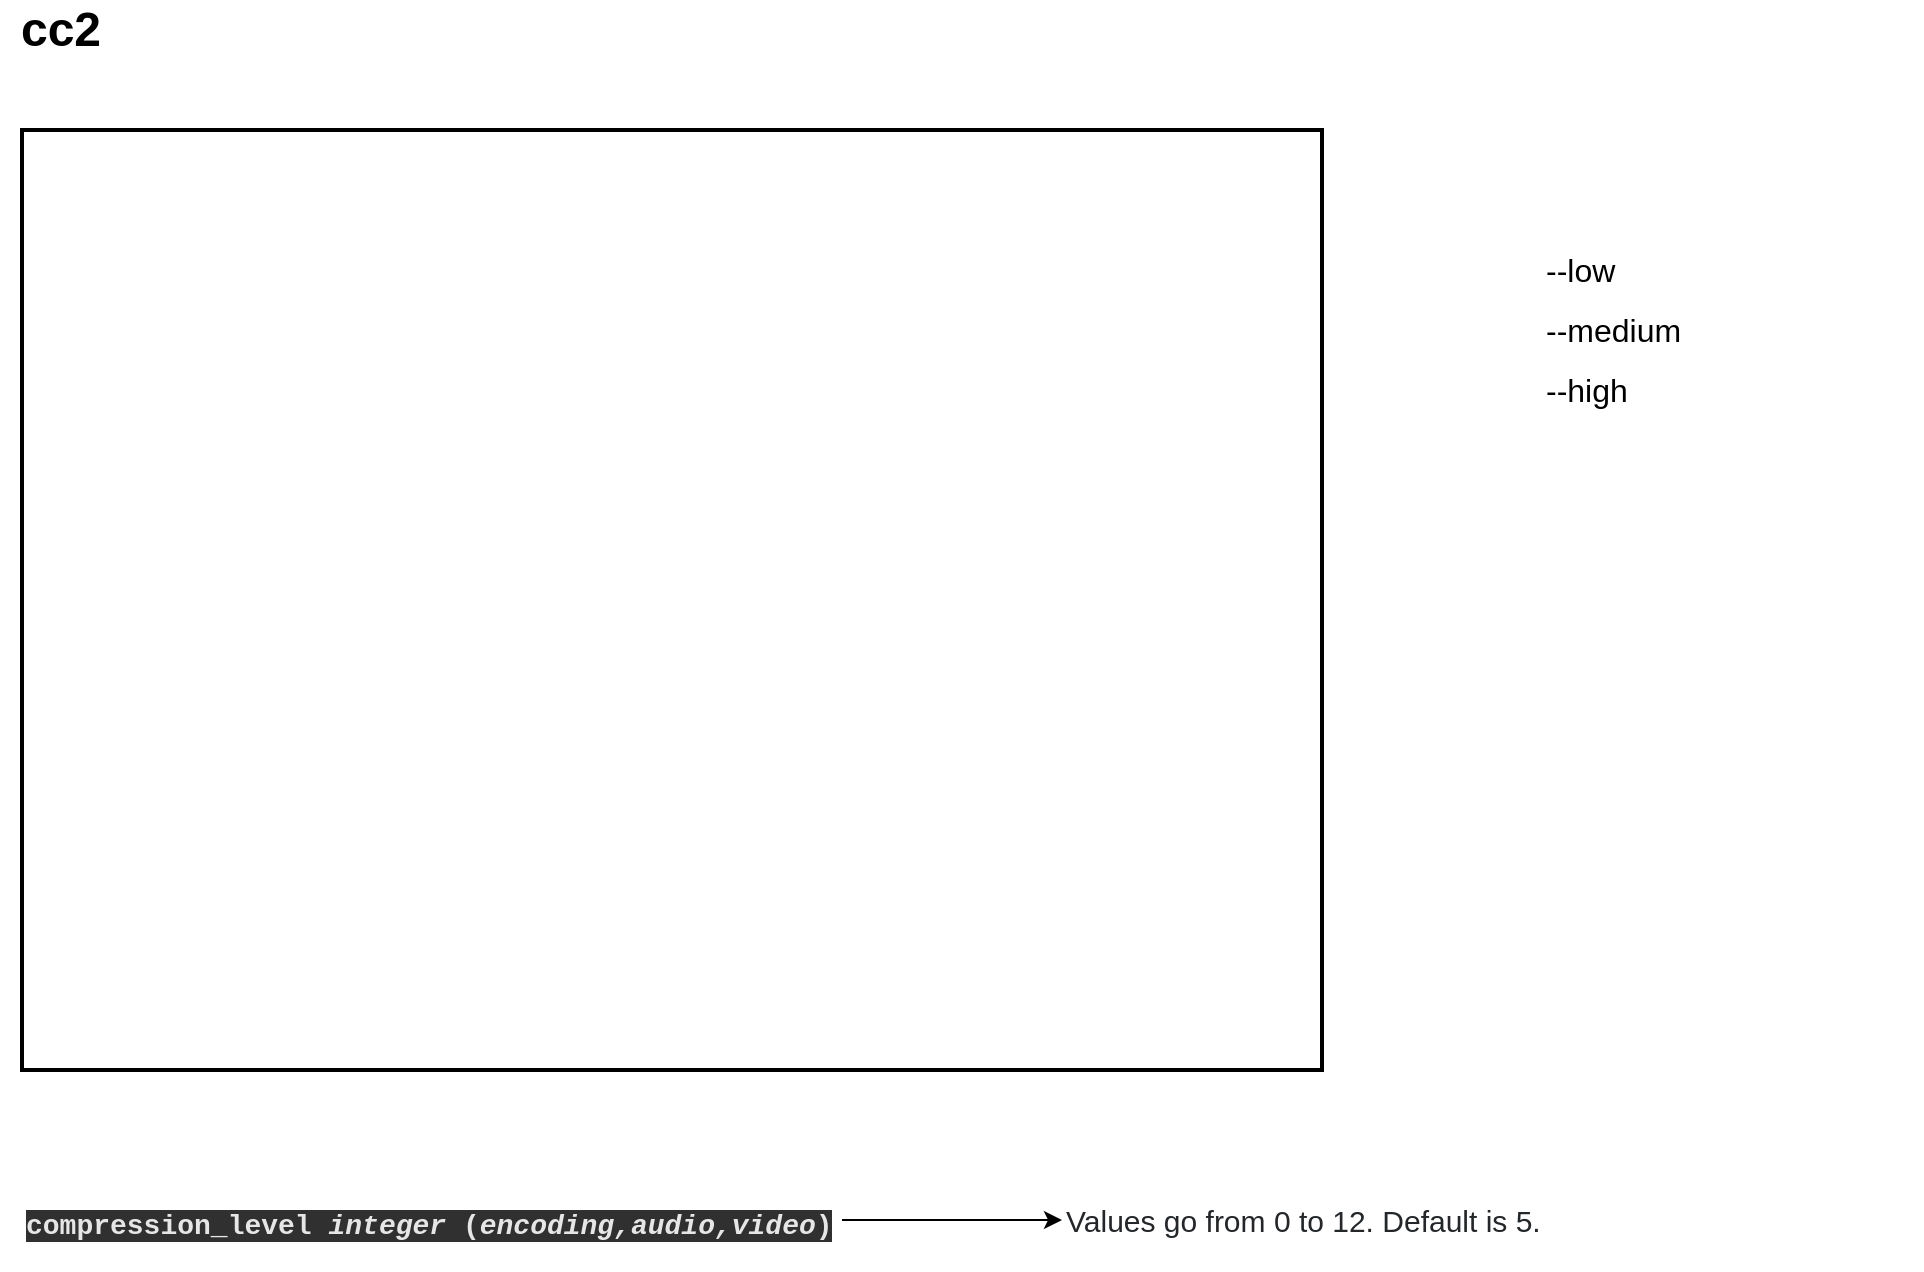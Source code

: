 <mxfile version="14.4.2" type="github">
  <diagram id="n07yvcvamUb617Cj9KyO" name="Page-1">
    <mxGraphModel dx="1554" dy="981" grid="1" gridSize="10" guides="1" tooltips="1" connect="1" arrows="1" fold="1" page="1" pageScale="1" pageWidth="1169" pageHeight="1654" math="0" shadow="0">
      <root>
        <mxCell id="0" />
        <mxCell id="1" parent="0" />
        <mxCell id="h0IV3aF971jidjn7tj2d-2" value="" style="rounded=0;whiteSpace=wrap;html=1;strokeWidth=2;fillColor=none;" vertex="1" parent="1">
          <mxGeometry x="70" y="110" width="650" height="470" as="geometry" />
        </mxCell>
        <mxCell id="h0IV3aF971jidjn7tj2d-3" value="&lt;b&gt;&lt;font style=&quot;font-size: 24px&quot;&gt;cc2&lt;/font&gt;&lt;/b&gt;" style="text;html=1;align=center;verticalAlign=middle;resizable=0;points=[];autosize=1;" vertex="1" parent="1">
          <mxGeometry x="59" y="50" width="60" height="20" as="geometry" />
        </mxCell>
        <mxCell id="h0IV3aF971jidjn7tj2d-6" value="--low" style="text;html=1;strokeColor=none;fillColor=none;align=left;verticalAlign=middle;whiteSpace=wrap;rounded=0;fontSize=16;" vertex="1" parent="1">
          <mxGeometry x="830" y="170" width="130" height="20" as="geometry" />
        </mxCell>
        <mxCell id="h0IV3aF971jidjn7tj2d-7" value="--medium" style="text;html=1;strokeColor=none;fillColor=none;align=left;verticalAlign=middle;whiteSpace=wrap;rounded=0;fontSize=16;" vertex="1" parent="1">
          <mxGeometry x="830" y="200" width="130" height="20" as="geometry" />
        </mxCell>
        <mxCell id="h0IV3aF971jidjn7tj2d-13" value="" style="edgeStyle=orthogonalEdgeStyle;rounded=0;orthogonalLoop=1;jettySize=auto;html=1;fontSize=16;" edge="1" parent="1" source="h0IV3aF971jidjn7tj2d-8" target="h0IV3aF971jidjn7tj2d-12">
          <mxGeometry relative="1" as="geometry" />
        </mxCell>
        <mxCell id="h0IV3aF971jidjn7tj2d-8" value="&lt;meta charset=&quot;utf-8&quot;&gt;&lt;span style=&quot;color: rgb(230, 230, 230); font-family: menlo, monaco, consolas, &amp;quot;courier new&amp;quot;, monospace; font-size: 14px; font-style: normal; font-weight: 700; letter-spacing: normal; text-align: justify; text-indent: 0px; text-transform: none; word-spacing: 0px; background-color: rgb(48, 48, 48); display: inline; float: none;&quot;&gt;compression_level&lt;span&gt;&amp;nbsp;&lt;/span&gt;&lt;/span&gt;&lt;var style=&quot;box-sizing: border-box; color: rgb(230, 230, 230); font-family: menlo, monaco, consolas, &amp;quot;courier new&amp;quot;, monospace; font-size: 14px; font-weight: 700; letter-spacing: normal; text-align: justify; text-indent: 0px; text-transform: none; word-spacing: 0px; background-color: rgb(48, 48, 48);&quot;&gt;integer&lt;/var&gt;&lt;span style=&quot;color: rgb(230, 230, 230); font-family: menlo, monaco, consolas, &amp;quot;courier new&amp;quot;, monospace; font-size: 14px; font-style: normal; font-weight: 700; letter-spacing: normal; text-align: justify; text-indent: 0px; text-transform: none; word-spacing: 0px; background-color: rgb(48, 48, 48); display: inline; float: none;&quot;&gt;&lt;span&gt;&amp;nbsp;&lt;/span&gt;(&lt;/span&gt;&lt;em style=&quot;box-sizing: border-box; color: rgb(230, 230, 230); font-family: menlo, monaco, consolas, &amp;quot;courier new&amp;quot;, monospace; font-size: 14px; font-weight: 700; letter-spacing: normal; text-align: justify; text-indent: 0px; text-transform: none; word-spacing: 0px; background-color: rgb(48, 48, 48);&quot;&gt;encoding,audio,video&lt;/em&gt;&lt;span style=&quot;color: rgb(230, 230, 230); font-family: menlo, monaco, consolas, &amp;quot;courier new&amp;quot;, monospace; font-size: 14px; font-style: normal; font-weight: 700; letter-spacing: normal; text-align: justify; text-indent: 0px; text-transform: none; word-spacing: 0px; background-color: rgb(48, 48, 48); display: inline; float: none;&quot;&gt;)&lt;/span&gt;" style="text;whiteSpace=wrap;html=1;fontSize=16;" vertex="1" parent="1">
          <mxGeometry x="70" y="640" width="410" height="30" as="geometry" />
        </mxCell>
        <mxCell id="h0IV3aF971jidjn7tj2d-9" value="--high" style="text;html=1;strokeColor=none;fillColor=none;align=left;verticalAlign=middle;whiteSpace=wrap;rounded=0;fontSize=16;" vertex="1" parent="1">
          <mxGeometry x="830" y="230" width="130" height="20" as="geometry" />
        </mxCell>
        <mxCell id="h0IV3aF971jidjn7tj2d-12" value="&lt;p style=&quot;margin-top: 0px ; margin-right: 0px ; margin-left: 0px ; padding: 0px ; border: 0px ; font-style: normal ; font-weight: 400 ; font-stretch: inherit ; line-height: inherit ; font-family: &amp;#34;arial&amp;#34; , &amp;#34;helvetica neue&amp;#34; , &amp;#34;helvetica&amp;#34; , sans-serif ; font-size: 15px ; vertical-align: baseline ; box-sizing: inherit ; clear: both ; color: rgb(36 , 39 , 41) ; letter-spacing: normal ; text-align: left ; text-indent: 0px ; text-transform: none ; word-spacing: 0px ; background-color: rgb(255 , 255 , 255)&quot;&gt;Values go from 0 to 12. Default is 5.&lt;/p&gt;" style="text;whiteSpace=wrap;html=1;fontSize=16;" vertex="1" parent="1">
          <mxGeometry x="590" y="640" width="430" height="30" as="geometry" />
        </mxCell>
      </root>
    </mxGraphModel>
  </diagram>
</mxfile>
